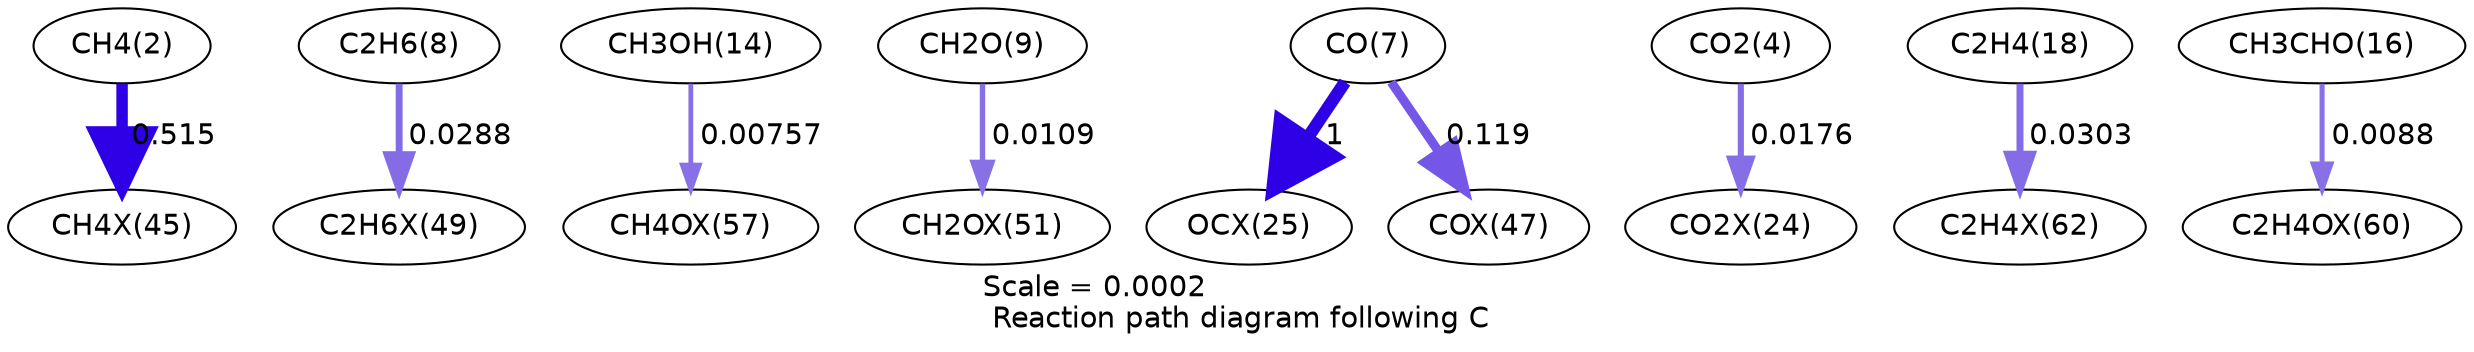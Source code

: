 digraph reaction_paths {
center=1;
s4 -> s46[fontname="Helvetica", penwidth=5.5, arrowsize=2.75, color="0.7, 1.01, 0.9"
, label=" 0.515"];
s10 -> s50[fontname="Helvetica", penwidth=3.32, arrowsize=1.66, color="0.7, 0.529, 0.9"
, label=" 0.0288"];
s16 -> s56[fontname="Helvetica", penwidth=2.31, arrowsize=1.16, color="0.7, 0.508, 0.9"
, label=" 0.00757"];
s11 -> s52[fontname="Helvetica", penwidth=2.59, arrowsize=1.29, color="0.7, 0.511, 0.9"
, label=" 0.0109"];
s9 -> s42[fontname="Helvetica", penwidth=6, arrowsize=3, color="0.7, 1.5, 0.9"
, label=" 1"];
s9 -> s48[fontname="Helvetica", penwidth=4.39, arrowsize=2.2, color="0.7, 0.619, 0.9"
, label=" 0.119"];
s6 -> s41[fontname="Helvetica", penwidth=2.95, arrowsize=1.47, color="0.7, 0.518, 0.9"
, label=" 0.0176"];
s20 -> s58[fontname="Helvetica", penwidth=3.36, arrowsize=1.68, color="0.7, 0.53, 0.9"
, label=" 0.0303"];
s18 -> s57[fontname="Helvetica", penwidth=2.43, arrowsize=1.21, color="0.7, 0.509, 0.9"
, label=" 0.0088"];
s4 [ fontname="Helvetica", label="CH4(2)"];
s6 [ fontname="Helvetica", label="CO2(4)"];
s9 [ fontname="Helvetica", label="CO(7)"];
s10 [ fontname="Helvetica", label="C2H6(8)"];
s11 [ fontname="Helvetica", label="CH2O(9)"];
s16 [ fontname="Helvetica", label="CH3OH(14)"];
s18 [ fontname="Helvetica", label="CH3CHO(16)"];
s20 [ fontname="Helvetica", label="C2H4(18)"];
s41 [ fontname="Helvetica", label="CO2X(24)"];
s42 [ fontname="Helvetica", label="OCX(25)"];
s46 [ fontname="Helvetica", label="CH4X(45)"];
s48 [ fontname="Helvetica", label="COX(47)"];
s50 [ fontname="Helvetica", label="C2H6X(49)"];
s52 [ fontname="Helvetica", label="CH2OX(51)"];
s56 [ fontname="Helvetica", label="CH4OX(57)"];
s57 [ fontname="Helvetica", label="C2H4OX(60)"];
s58 [ fontname="Helvetica", label="C2H4X(62)"];
 label = "Scale = 0.0002\l Reaction path diagram following C";
 fontname = "Helvetica";
}
